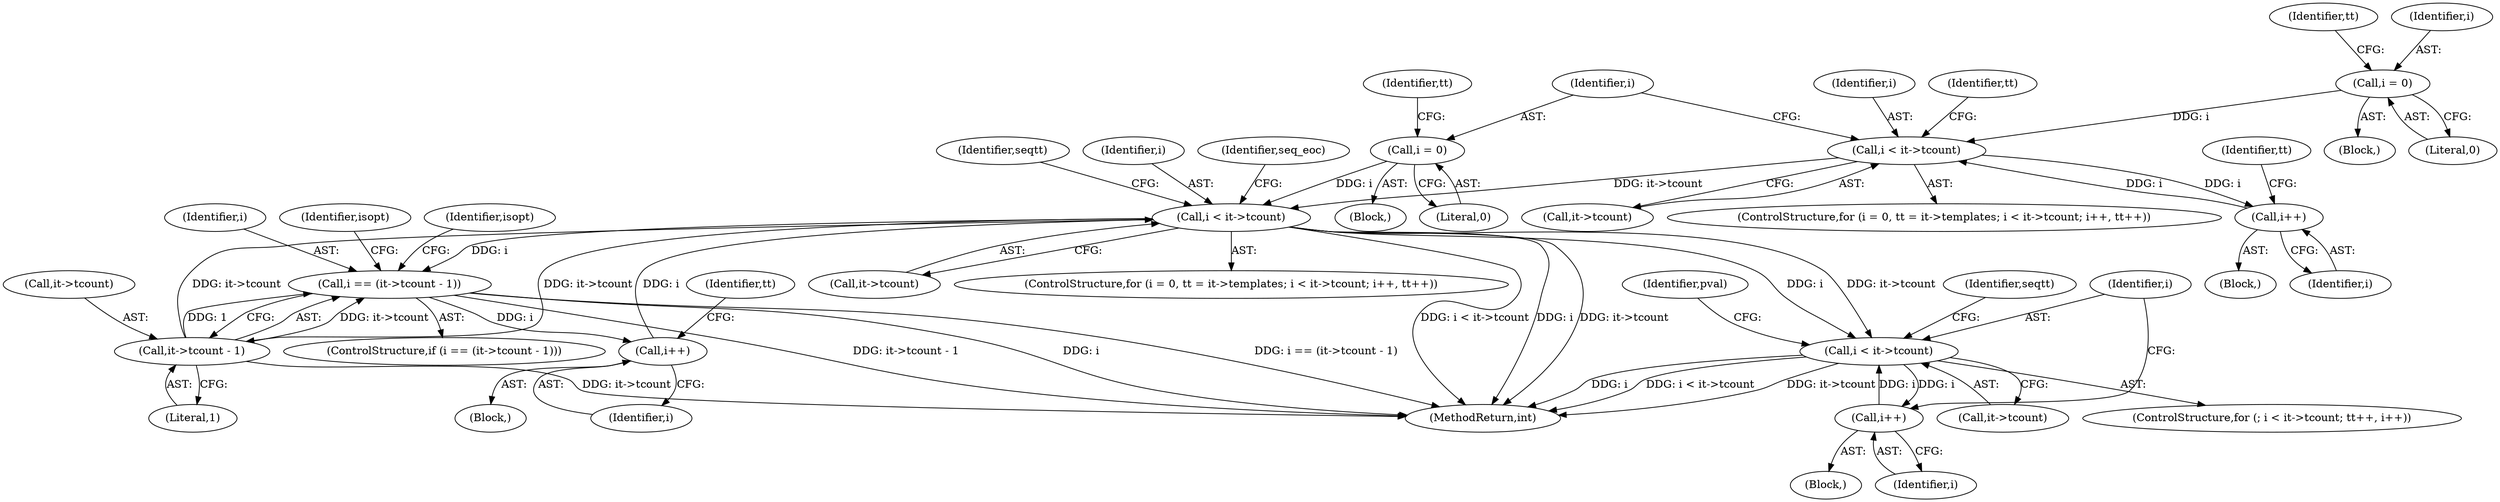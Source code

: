 digraph "0_openssl_cc598f321fbac9c04da5766243ed55d55948637d@pointer" {
"1000779" [label="(Call,i < it->tcount)"];
"1000785" [label="(Call,i++)"];
"1000841" [label="(Call,i == (it->tcount - 1))"];
"1000779" [label="(Call,i < it->tcount)"];
"1000771" [label="(Call,i = 0)"];
"1000843" [label="(Call,it->tcount - 1)"];
"1000735" [label="(Call,i < it->tcount)"];
"1000741" [label="(Call,i++)"];
"1000727" [label="(Call,i = 0)"];
"1000919" [label="(Call,i < it->tcount)"];
"1000927" [label="(Call,i++)"];
"1000770" [label="(Block,)"];
"1000781" [label="(Call,it->tcount)"];
"1000779" [label="(Call,i < it->tcount)"];
"1000844" [label="(Call,it->tcount)"];
"1000736" [label="(Identifier,i)"];
"1000843" [label="(Call,it->tcount - 1)"];
"1000737" [label="(Call,it->tcount)"];
"1000853" [label="(Identifier,isopt)"];
"1000932" [label="(Identifier,seqtt)"];
"1000744" [label="(Identifier,tt)"];
"1000784" [label="(Block,)"];
"1000769" [label="(ControlStructure,for (i = 0, tt = it->templates; i < it->tcount; i++, tt++))"];
"1000793" [label="(Identifier,seqtt)"];
"1000772" [label="(Identifier,i)"];
"1000840" [label="(ControlStructure,if (i == (it->tcount - 1)))"];
"1000847" [label="(Literal,1)"];
"1000726" [label="(Block,)"];
"1000729" [label="(Literal,0)"];
"1000749" [label="(Identifier,tt)"];
"1000969" [label="(Identifier,pval)"];
"1000786" [label="(Identifier,i)"];
"1000741" [label="(Call,i++)"];
"1000785" [label="(Call,i++)"];
"1001021" [label="(MethodReturn,int)"];
"1000731" [label="(Identifier,tt)"];
"1000728" [label="(Identifier,i)"];
"1000788" [label="(Identifier,tt)"];
"1000775" [label="(Identifier,tt)"];
"1000780" [label="(Identifier,i)"];
"1000897" [label="(Identifier,seq_eoc)"];
"1000921" [label="(Call,it->tcount)"];
"1000927" [label="(Call,i++)"];
"1000725" [label="(ControlStructure,for (i = 0, tt = it->templates; i < it->tcount; i++, tt++))"];
"1000924" [label="(Block,)"];
"1000928" [label="(Identifier,i)"];
"1000849" [label="(Identifier,isopt)"];
"1000920" [label="(Identifier,i)"];
"1000842" [label="(Identifier,i)"];
"1000773" [label="(Literal,0)"];
"1000727" [label="(Call,i = 0)"];
"1000771" [label="(Call,i = 0)"];
"1000740" [label="(Block,)"];
"1000735" [label="(Call,i < it->tcount)"];
"1000919" [label="(Call,i < it->tcount)"];
"1000742" [label="(Identifier,i)"];
"1000918" [label="(ControlStructure,for (; i < it->tcount; tt++, i++))"];
"1000841" [label="(Call,i == (it->tcount - 1))"];
"1000779" -> "1000769"  [label="AST: "];
"1000779" -> "1000781"  [label="CFG: "];
"1000780" -> "1000779"  [label="AST: "];
"1000781" -> "1000779"  [label="AST: "];
"1000793" -> "1000779"  [label="CFG: "];
"1000897" -> "1000779"  [label="CFG: "];
"1000779" -> "1001021"  [label="DDG: i"];
"1000779" -> "1001021"  [label="DDG: it->tcount"];
"1000779" -> "1001021"  [label="DDG: i < it->tcount"];
"1000785" -> "1000779"  [label="DDG: i"];
"1000771" -> "1000779"  [label="DDG: i"];
"1000843" -> "1000779"  [label="DDG: it->tcount"];
"1000735" -> "1000779"  [label="DDG: it->tcount"];
"1000779" -> "1000841"  [label="DDG: i"];
"1000779" -> "1000843"  [label="DDG: it->tcount"];
"1000779" -> "1000919"  [label="DDG: i"];
"1000779" -> "1000919"  [label="DDG: it->tcount"];
"1000785" -> "1000784"  [label="AST: "];
"1000785" -> "1000786"  [label="CFG: "];
"1000786" -> "1000785"  [label="AST: "];
"1000788" -> "1000785"  [label="CFG: "];
"1000841" -> "1000785"  [label="DDG: i"];
"1000841" -> "1000840"  [label="AST: "];
"1000841" -> "1000843"  [label="CFG: "];
"1000842" -> "1000841"  [label="AST: "];
"1000843" -> "1000841"  [label="AST: "];
"1000849" -> "1000841"  [label="CFG: "];
"1000853" -> "1000841"  [label="CFG: "];
"1000841" -> "1001021"  [label="DDG: it->tcount - 1"];
"1000841" -> "1001021"  [label="DDG: i"];
"1000841" -> "1001021"  [label="DDG: i == (it->tcount - 1)"];
"1000843" -> "1000841"  [label="DDG: it->tcount"];
"1000843" -> "1000841"  [label="DDG: 1"];
"1000771" -> "1000770"  [label="AST: "];
"1000771" -> "1000773"  [label="CFG: "];
"1000772" -> "1000771"  [label="AST: "];
"1000773" -> "1000771"  [label="AST: "];
"1000775" -> "1000771"  [label="CFG: "];
"1000843" -> "1000847"  [label="CFG: "];
"1000844" -> "1000843"  [label="AST: "];
"1000847" -> "1000843"  [label="AST: "];
"1000843" -> "1001021"  [label="DDG: it->tcount"];
"1000735" -> "1000725"  [label="AST: "];
"1000735" -> "1000737"  [label="CFG: "];
"1000736" -> "1000735"  [label="AST: "];
"1000737" -> "1000735"  [label="AST: "];
"1000749" -> "1000735"  [label="CFG: "];
"1000772" -> "1000735"  [label="CFG: "];
"1000741" -> "1000735"  [label="DDG: i"];
"1000727" -> "1000735"  [label="DDG: i"];
"1000735" -> "1000741"  [label="DDG: i"];
"1000741" -> "1000740"  [label="AST: "];
"1000741" -> "1000742"  [label="CFG: "];
"1000742" -> "1000741"  [label="AST: "];
"1000744" -> "1000741"  [label="CFG: "];
"1000727" -> "1000726"  [label="AST: "];
"1000727" -> "1000729"  [label="CFG: "];
"1000728" -> "1000727"  [label="AST: "];
"1000729" -> "1000727"  [label="AST: "];
"1000731" -> "1000727"  [label="CFG: "];
"1000919" -> "1000918"  [label="AST: "];
"1000919" -> "1000921"  [label="CFG: "];
"1000920" -> "1000919"  [label="AST: "];
"1000921" -> "1000919"  [label="AST: "];
"1000932" -> "1000919"  [label="CFG: "];
"1000969" -> "1000919"  [label="CFG: "];
"1000919" -> "1001021"  [label="DDG: i"];
"1000919" -> "1001021"  [label="DDG: i < it->tcount"];
"1000919" -> "1001021"  [label="DDG: it->tcount"];
"1000927" -> "1000919"  [label="DDG: i"];
"1000919" -> "1000927"  [label="DDG: i"];
"1000927" -> "1000924"  [label="AST: "];
"1000927" -> "1000928"  [label="CFG: "];
"1000928" -> "1000927"  [label="AST: "];
"1000920" -> "1000927"  [label="CFG: "];
}
